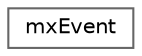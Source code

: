 digraph "类继承关系图"
{
 // LATEX_PDF_SIZE
  bgcolor="transparent";
  edge [fontname=Helvetica,fontsize=10,labelfontname=Helvetica,labelfontsize=10];
  node [fontname=Helvetica,fontsize=10,shape=box,height=0.2,width=0.4];
  rankdir="LR";
  Node0 [label="mxEvent",height=0.2,width=0.4,color="grey40", fillcolor="white", style="filled",URL="$classmx_event.html",tooltip=" "];
}
